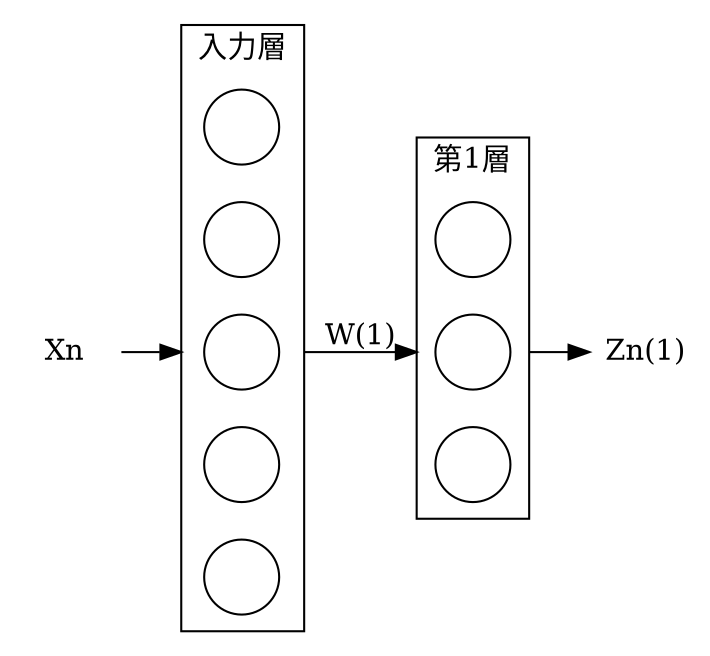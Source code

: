 digraph G {

  compound = true;
  ordering="out";
  rankdir=LR
	splines=line

  node [fixedsize=true];

  subgraph cluster_0 {
		node [style=solid, shape=circle];
		x1 x2 x3 x4 x5;
		label = "入力層";
	}

	subgraph cluster_1 {
		node [style=solid, shape=circle];
		u1_1 u1_2 u1_3;
		label = "第1層";
	}



        x1, x2, x3, x4, x5, u1_1, u1_2, u1_3 [label=""]
        i [shape=none, label="Xn"]
        o [shape=none, label="Zn(1)"]

        i -> x3 [lhead=cluster_0]
        x3 -> u1_2 [lhead=cluster_1, ltail=cluster_0, label="W(1)"]
        u1_2 -> o [ltail=cluster_1]
}
